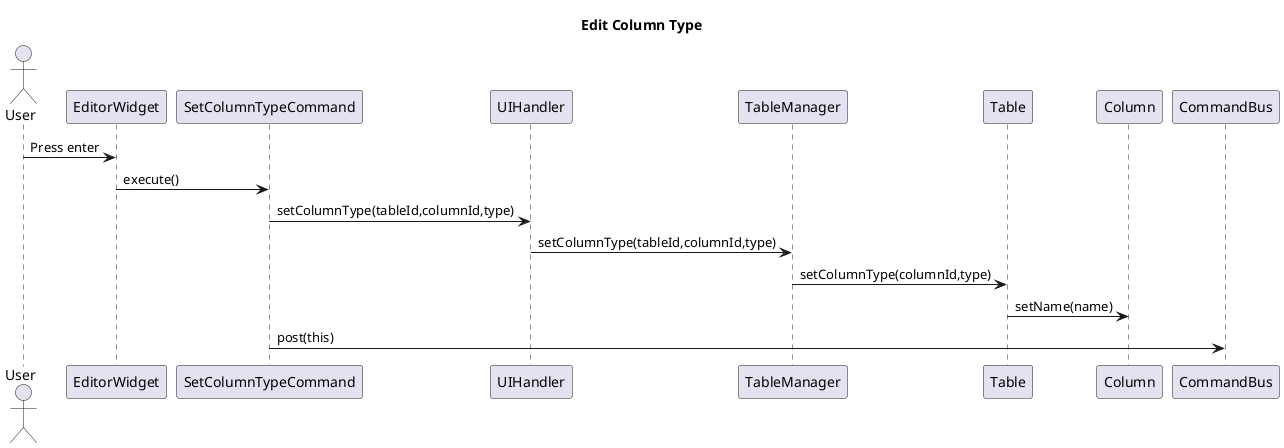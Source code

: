 @startuml
title Edit Column Type
Actor User



User -> EditorWidget: Press enter
EditorWidget -> SetColumnTypeCommand: execute()
SetColumnTypeCommand -> UIHandler: setColumnType(tableId,columnId,type)
UIHandler -> TableManager: setColumnType(tableId,columnId,type)
TableManager -> Table: setColumnType(columnId,type)
Table->Column:setName(name)
SetColumnTypeCommand -> CommandBus: post(this)





@enduml